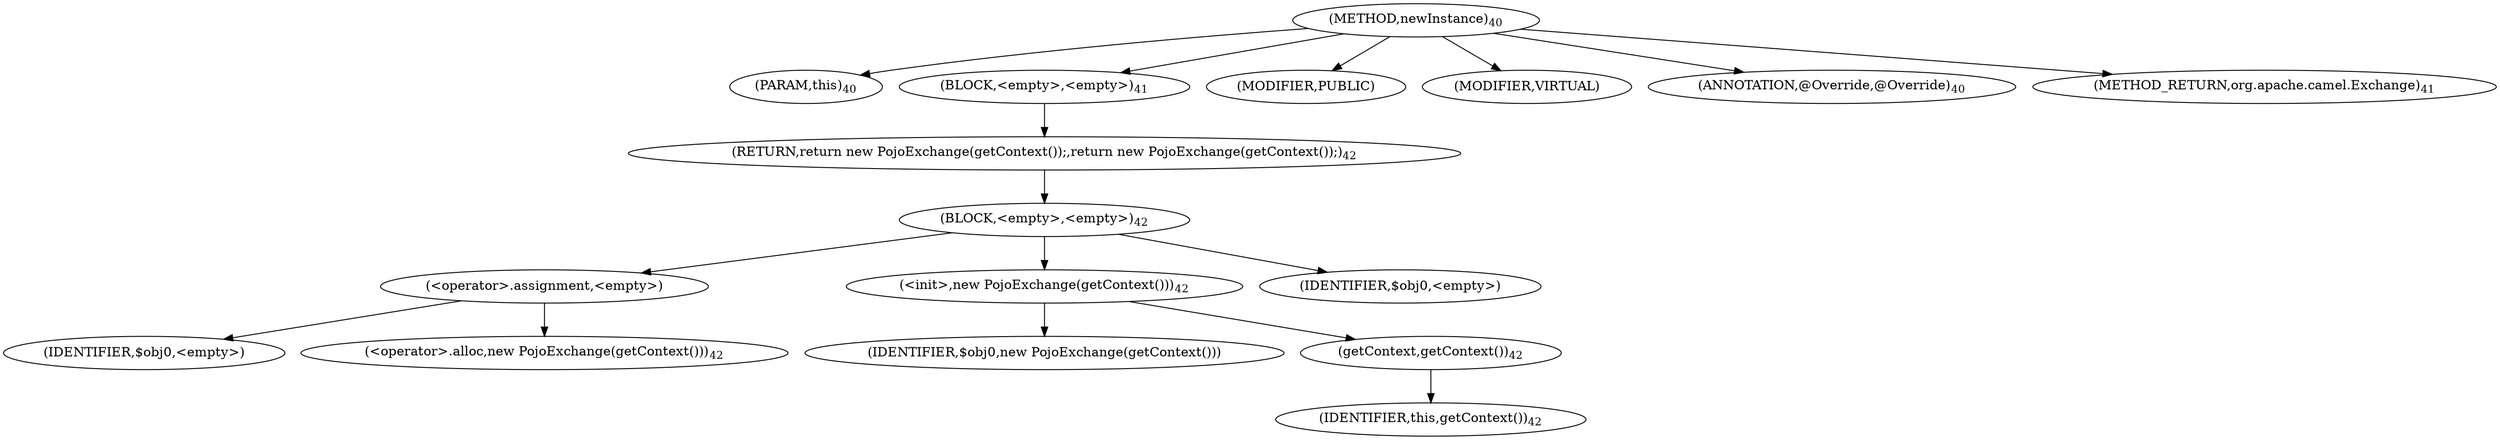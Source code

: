 digraph "newInstance" {  
"44" [label = <(METHOD,newInstance)<SUB>40</SUB>> ]
"10" [label = <(PARAM,this)<SUB>40</SUB>> ]
"45" [label = <(BLOCK,&lt;empty&gt;,&lt;empty&gt;)<SUB>41</SUB>> ]
"46" [label = <(RETURN,return new PojoExchange(getContext());,return new PojoExchange(getContext());)<SUB>42</SUB>> ]
"47" [label = <(BLOCK,&lt;empty&gt;,&lt;empty&gt;)<SUB>42</SUB>> ]
"48" [label = <(&lt;operator&gt;.assignment,&lt;empty&gt;)> ]
"49" [label = <(IDENTIFIER,$obj0,&lt;empty&gt;)> ]
"50" [label = <(&lt;operator&gt;.alloc,new PojoExchange(getContext()))<SUB>42</SUB>> ]
"51" [label = <(&lt;init&gt;,new PojoExchange(getContext()))<SUB>42</SUB>> ]
"52" [label = <(IDENTIFIER,$obj0,new PojoExchange(getContext()))> ]
"53" [label = <(getContext,getContext())<SUB>42</SUB>> ]
"9" [label = <(IDENTIFIER,this,getContext())<SUB>42</SUB>> ]
"54" [label = <(IDENTIFIER,$obj0,&lt;empty&gt;)> ]
"55" [label = <(MODIFIER,PUBLIC)> ]
"56" [label = <(MODIFIER,VIRTUAL)> ]
"57" [label = <(ANNOTATION,@Override,@Override)<SUB>40</SUB>> ]
"58" [label = <(METHOD_RETURN,org.apache.camel.Exchange)<SUB>41</SUB>> ]
  "44" -> "10" 
  "44" -> "45" 
  "44" -> "55" 
  "44" -> "56" 
  "44" -> "57" 
  "44" -> "58" 
  "45" -> "46" 
  "46" -> "47" 
  "47" -> "48" 
  "47" -> "51" 
  "47" -> "54" 
  "48" -> "49" 
  "48" -> "50" 
  "51" -> "52" 
  "51" -> "53" 
  "53" -> "9" 
}
